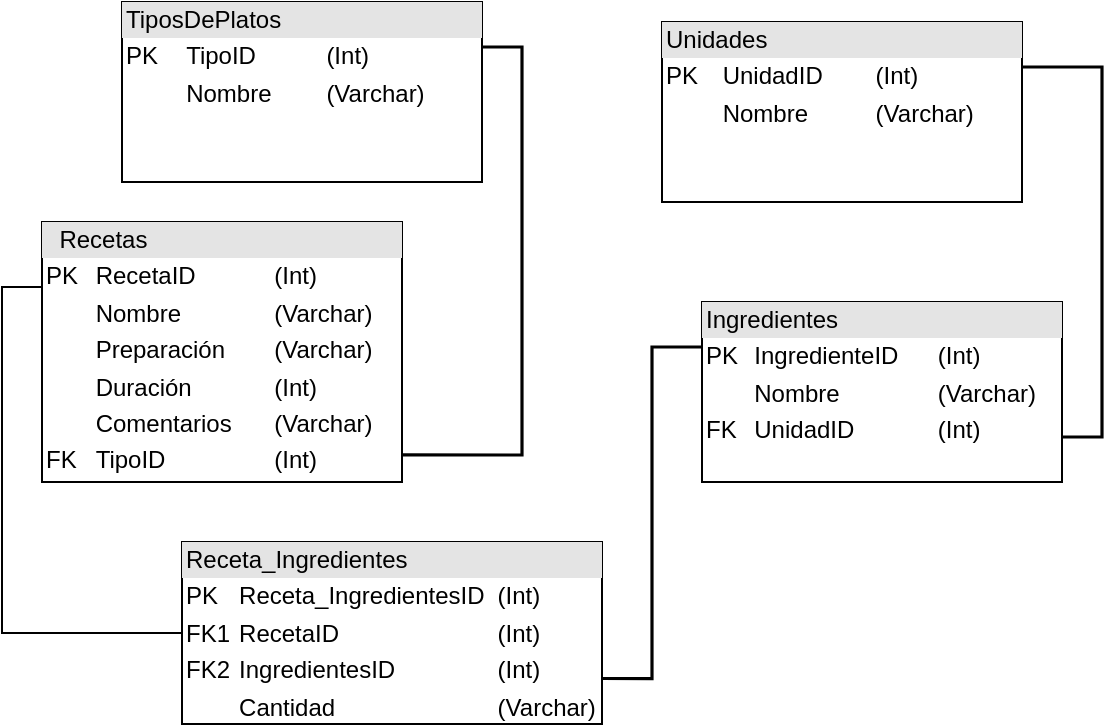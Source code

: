 <mxfile version="21.1.5" type="github">
  <diagram name="Page-1" id="qubaJ7ZJws6DonAjT17A">
    <mxGraphModel dx="1071" dy="564" grid="1" gridSize="10" guides="1" tooltips="1" connect="1" arrows="1" fold="1" page="1" pageScale="1" pageWidth="827" pageHeight="1169" math="0" shadow="0">
      <root>
        <mxCell id="0" />
        <mxCell id="1" parent="0" />
        <mxCell id="zzh0onPWr2OfqVlHUdTT-17" style="edgeStyle=orthogonalEdgeStyle;rounded=0;orthogonalLoop=1;jettySize=auto;html=1;exitX=1;exitY=0.25;exitDx=0;exitDy=0;entryX=0.999;entryY=0.896;entryDx=0;entryDy=0;entryPerimeter=0;shape=link;width=-0.588;" edge="1" parent="1" source="zzh0onPWr2OfqVlHUdTT-2" target="zzh0onPWr2OfqVlHUdTT-3">
          <mxGeometry relative="1" as="geometry" />
        </mxCell>
        <mxCell id="zzh0onPWr2OfqVlHUdTT-2" value="&lt;div style=&quot;box-sizing:border-box;width:100%;background:#e4e4e4;padding:2px;&quot;&gt;&lt;span style=&quot;&quot;&gt;	&lt;/span&gt;TiposDePlatos&lt;/div&gt;&lt;table style=&quot;width:100%;font-size:1em;&quot; cellpadding=&quot;2&quot; cellspacing=&quot;0&quot;&gt;&lt;tbody&gt;&lt;tr&gt;&lt;td&gt;PK&lt;/td&gt;&lt;td&gt;TipoID&lt;/td&gt;&lt;td&gt;(Int)&lt;/td&gt;&lt;/tr&gt;&lt;tr&gt;&lt;td&gt;&lt;br&gt;&lt;/td&gt;&lt;td&gt;Nombre&lt;/td&gt;&lt;td&gt;(Varchar)&lt;br&gt;&lt;/td&gt;&lt;/tr&gt;&lt;/tbody&gt;&lt;/table&gt;" style="verticalAlign=top;align=left;overflow=fill;html=1;whiteSpace=wrap;" vertex="1" parent="1">
          <mxGeometry x="150" y="30" width="180" height="90" as="geometry" />
        </mxCell>
        <mxCell id="zzh0onPWr2OfqVlHUdTT-14" style="edgeStyle=orthogonalEdgeStyle;rounded=0;orthogonalLoop=1;jettySize=auto;html=1;exitX=0;exitY=0.25;exitDx=0;exitDy=0;entryX=0;entryY=0.5;entryDx=0;entryDy=0;shape=link;width=0;" edge="1" parent="1" source="zzh0onPWr2OfqVlHUdTT-3" target="zzh0onPWr2OfqVlHUdTT-6">
          <mxGeometry relative="1" as="geometry" />
        </mxCell>
        <mxCell id="zzh0onPWr2OfqVlHUdTT-3" value="&lt;div style=&quot;box-sizing:border-box;width:100%;background:#e4e4e4;padding:2px;&quot;&gt;&lt;span style=&quot;white-space: pre;&quot;&gt;	&lt;/span&gt;&lt;span style=&quot;white-space: pre;&quot;&gt;	&lt;/span&gt;Recetas&lt;/div&gt;&lt;table style=&quot;width:100%;font-size:1em;&quot; cellpadding=&quot;2&quot; cellspacing=&quot;0&quot;&gt;&lt;tbody&gt;&lt;tr&gt;&lt;td&gt;PK&lt;/td&gt;&lt;td&gt;RecetaID&lt;/td&gt;&lt;td&gt;(Int)&lt;/td&gt;&lt;/tr&gt;&lt;tr&gt;&lt;td&gt;&lt;br&gt;&lt;/td&gt;&lt;td&gt;Nombre&lt;/td&gt;&lt;td&gt;(Varchar)&lt;/td&gt;&lt;/tr&gt;&lt;tr&gt;&lt;td&gt;&lt;br&gt;&lt;/td&gt;&lt;td&gt;Preparación&lt;/td&gt;&lt;td&gt;(Varchar)&lt;/td&gt;&lt;/tr&gt;&lt;tr&gt;&lt;td&gt;&lt;br&gt;&lt;/td&gt;&lt;td&gt;Duración&lt;/td&gt;&lt;td&gt;(Int)&lt;/td&gt;&lt;/tr&gt;&lt;tr&gt;&lt;td&gt;&lt;br&gt;&lt;/td&gt;&lt;td&gt;Comentarios&lt;/td&gt;&lt;td&gt;(Varchar)&lt;/td&gt;&lt;/tr&gt;&lt;tr&gt;&lt;td&gt;FK&lt;/td&gt;&lt;td&gt;TipoID&lt;/td&gt;&lt;td&gt;(Int)&lt;/td&gt;&lt;/tr&gt;&lt;/tbody&gt;&lt;/table&gt;" style="verticalAlign=top;align=left;overflow=fill;html=1;whiteSpace=wrap;" vertex="1" parent="1">
          <mxGeometry x="110" y="140" width="180" height="130" as="geometry" />
        </mxCell>
        <mxCell id="zzh0onPWr2OfqVlHUdTT-5" value="&lt;div style=&quot;box-sizing:border-box;width:100%;background:#e4e4e4;padding:2px;&quot;&gt;&lt;span style=&quot;&quot;&gt;	&lt;/span&gt;&lt;span style=&quot;&quot;&gt;	&lt;/span&gt;Ingredientes&lt;/div&gt;&lt;table style=&quot;width:100%;font-size:1em;&quot; cellpadding=&quot;2&quot; cellspacing=&quot;0&quot;&gt;&lt;tbody&gt;&lt;tr&gt;&lt;td&gt;PK&lt;/td&gt;&lt;td&gt;IngredienteID&lt;/td&gt;&lt;td&gt;(Int)&lt;/td&gt;&lt;/tr&gt;&lt;tr&gt;&lt;td&gt;&lt;/td&gt;&lt;td&gt;Nombre&lt;/td&gt;&lt;td&gt;(Varchar)&lt;/td&gt;&lt;/tr&gt;&lt;tr&gt;&lt;td&gt;FK&lt;/td&gt;&lt;td&gt;UnidadID&lt;/td&gt;&lt;td&gt;(Int)&lt;/td&gt;&lt;/tr&gt;&lt;/tbody&gt;&lt;/table&gt;" style="verticalAlign=top;align=left;overflow=fill;html=1;whiteSpace=wrap;" vertex="1" parent="1">
          <mxGeometry x="440" y="180" width="180" height="90" as="geometry" />
        </mxCell>
        <mxCell id="zzh0onPWr2OfqVlHUdTT-13" style="edgeStyle=orthogonalEdgeStyle;rounded=0;orthogonalLoop=1;jettySize=auto;html=1;exitX=1;exitY=0.75;exitDx=0;exitDy=0;entryX=0;entryY=0.25;entryDx=0;entryDy=0;shape=link;width=0.588;" edge="1" parent="1" source="zzh0onPWr2OfqVlHUdTT-6" target="zzh0onPWr2OfqVlHUdTT-5">
          <mxGeometry relative="1" as="geometry" />
        </mxCell>
        <mxCell id="zzh0onPWr2OfqVlHUdTT-6" value="&lt;div style=&quot;box-sizing:border-box;width:100%;background:#e4e4e4;padding:2px;&quot;&gt;Receta_Ingredientes&lt;/div&gt;&lt;table style=&quot;width:100%;font-size:1em;&quot; cellpadding=&quot;2&quot; cellspacing=&quot;0&quot;&gt;&lt;tbody&gt;&lt;tr&gt;&lt;td&gt;PK&lt;/td&gt;&lt;td&gt;Receta_IngredientesID&lt;/td&gt;&lt;td&gt;(Int)&lt;/td&gt;&lt;/tr&gt;&lt;tr&gt;&lt;td&gt;FK1&lt;/td&gt;&lt;td&gt;RecetaID&lt;/td&gt;&lt;td&gt;(Int)&lt;/td&gt;&lt;/tr&gt;&lt;tr&gt;&lt;td&gt;FK2&lt;/td&gt;&lt;td&gt;IngredientesID&lt;/td&gt;&lt;td&gt;(Int)&lt;/td&gt;&lt;/tr&gt;&lt;tr&gt;&lt;td&gt;&lt;br&gt;&lt;/td&gt;&lt;td&gt;Cantidad&lt;/td&gt;&lt;td&gt;(Varchar)&lt;/td&gt;&lt;/tr&gt;&lt;/tbody&gt;&lt;/table&gt;" style="verticalAlign=top;align=left;overflow=fill;html=1;whiteSpace=wrap;" vertex="1" parent="1">
          <mxGeometry x="180" y="300" width="210" height="91" as="geometry" />
        </mxCell>
        <mxCell id="zzh0onPWr2OfqVlHUdTT-18" style="edgeStyle=orthogonalEdgeStyle;rounded=0;orthogonalLoop=1;jettySize=auto;html=1;exitX=1;exitY=0.25;exitDx=0;exitDy=0;entryX=1;entryY=0.75;entryDx=0;entryDy=0;shape=link;width=-0.588;" edge="1" parent="1" source="zzh0onPWr2OfqVlHUdTT-7" target="zzh0onPWr2OfqVlHUdTT-5">
          <mxGeometry relative="1" as="geometry" />
        </mxCell>
        <mxCell id="zzh0onPWr2OfqVlHUdTT-7" value="&lt;div style=&quot;box-sizing:border-box;width:100%;background:#e4e4e4;padding:2px;&quot;&gt;Unidades&lt;/div&gt;&lt;table style=&quot;width:100%;font-size:1em;&quot; cellpadding=&quot;2&quot; cellspacing=&quot;0&quot;&gt;&lt;tbody&gt;&lt;tr&gt;&lt;td&gt;PK&lt;/td&gt;&lt;td&gt;UnidadID&lt;/td&gt;&lt;td&gt;(Int)&lt;/td&gt;&lt;/tr&gt;&lt;tr&gt;&lt;td&gt;&lt;br&gt;&lt;/td&gt;&lt;td&gt;Nombre&lt;/td&gt;&lt;td&gt;(Varchar)&lt;/td&gt;&lt;/tr&gt;&lt;tr&gt;&lt;td&gt;&lt;/td&gt;&lt;td&gt;&lt;br&gt;&lt;/td&gt;&lt;td&gt;&lt;br&gt;&lt;/td&gt;&lt;/tr&gt;&lt;/tbody&gt;&lt;/table&gt;" style="verticalAlign=top;align=left;overflow=fill;html=1;whiteSpace=wrap;" vertex="1" parent="1">
          <mxGeometry x="420" y="40" width="180" height="90" as="geometry" />
        </mxCell>
      </root>
    </mxGraphModel>
  </diagram>
</mxfile>
